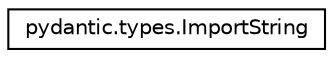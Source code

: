 digraph "Graphical Class Hierarchy"
{
 // LATEX_PDF_SIZE
  edge [fontname="Helvetica",fontsize="10",labelfontname="Helvetica",labelfontsize="10"];
  node [fontname="Helvetica",fontsize="10",shape=record];
  rankdir="LR";
  Node0 [label="pydantic.types.ImportString",height=0.2,width=0.4,color="black", fillcolor="white", style="filled",URL="$classpydantic_1_1types_1_1ImportString.html",tooltip=" "];
}
